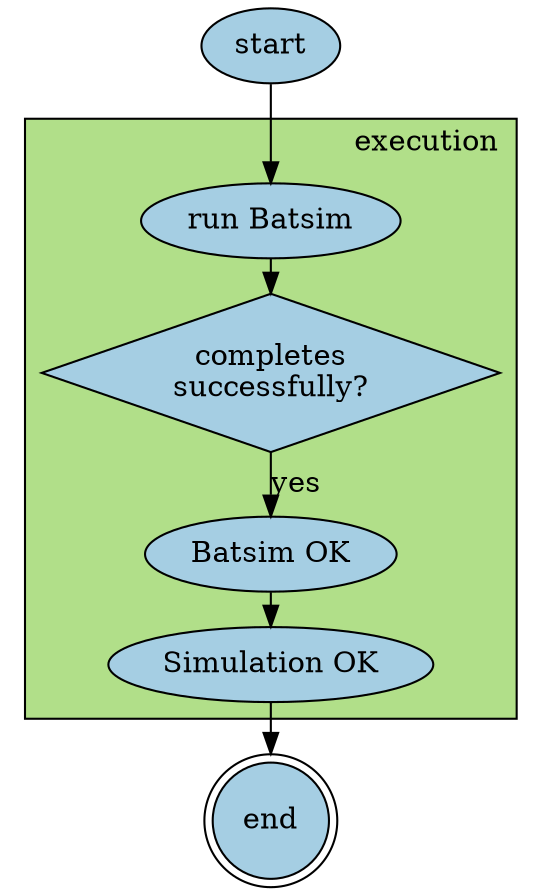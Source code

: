 digraph G {
    node [style=filled,fillcolor="#A5CEE3"];
    ranksep="0.00001"

    subgraph cluster_1 {
        runbat [label="run Batsim"];
        batstatus [shape=diamond, label="completes\nsuccessfully?"];
        batok [label="Batsim OK"];
        execend [label="Simulation OK"];

        runbat -> batstatus;
        batstatus -> batok [label="yes"];
        batok -> execend;

        label = "execution";
        labeljust="r";
        style=filled;
        fillcolor = "#B1DF89"
    }
    start -> runbat;
    execend -> end;

    start [label="start"];
    end [shape=doublecircle];
}
